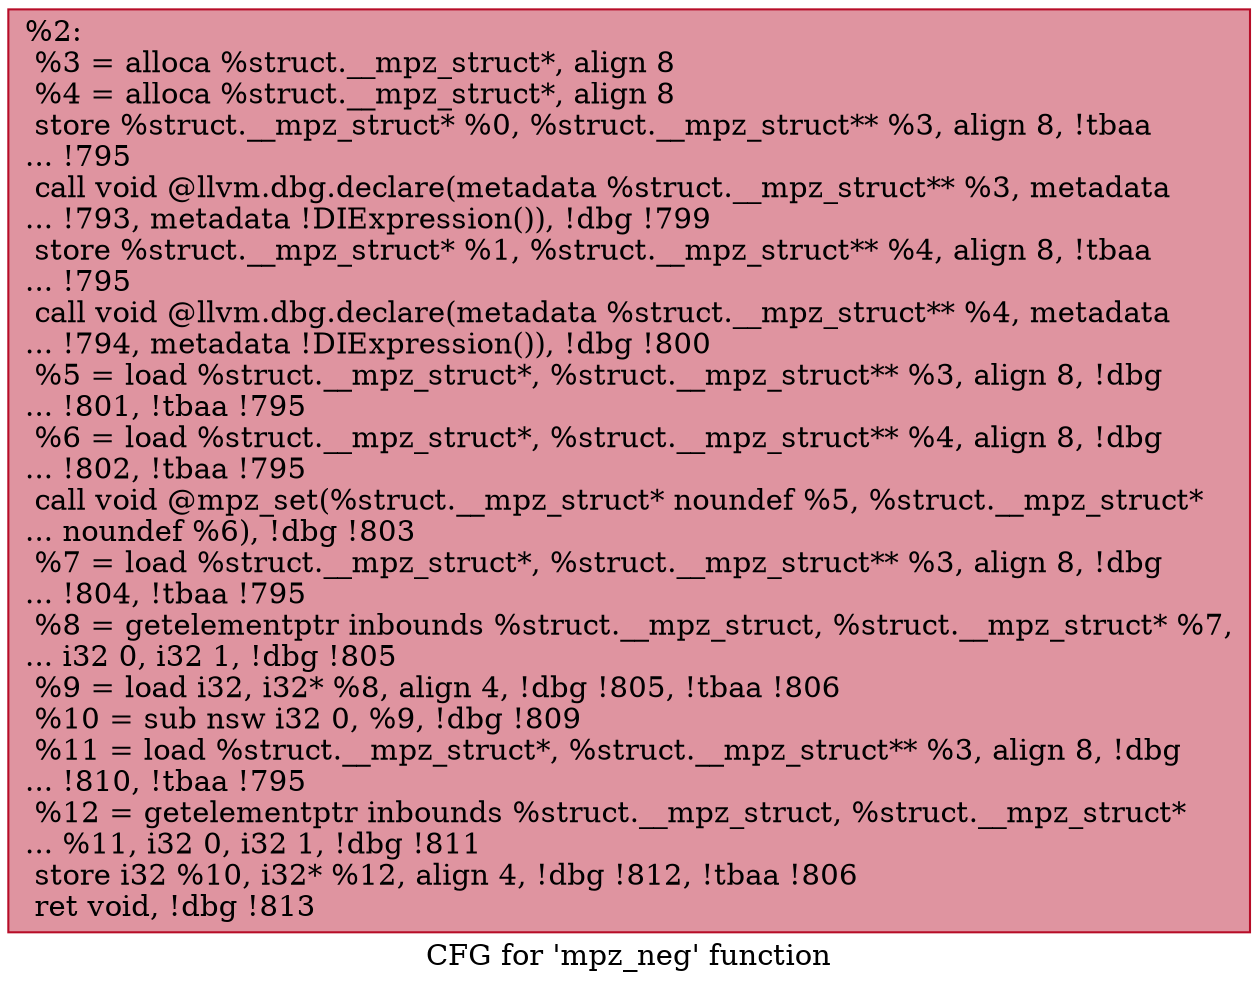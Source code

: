 digraph "CFG for 'mpz_neg' function" {
	label="CFG for 'mpz_neg' function";

	Node0x2618ca0 [shape=record,color="#b70d28ff", style=filled, fillcolor="#b70d2870",label="{%2:\l  %3 = alloca %struct.__mpz_struct*, align 8\l  %4 = alloca %struct.__mpz_struct*, align 8\l  store %struct.__mpz_struct* %0, %struct.__mpz_struct** %3, align 8, !tbaa\l... !795\l  call void @llvm.dbg.declare(metadata %struct.__mpz_struct** %3, metadata\l... !793, metadata !DIExpression()), !dbg !799\l  store %struct.__mpz_struct* %1, %struct.__mpz_struct** %4, align 8, !tbaa\l... !795\l  call void @llvm.dbg.declare(metadata %struct.__mpz_struct** %4, metadata\l... !794, metadata !DIExpression()), !dbg !800\l  %5 = load %struct.__mpz_struct*, %struct.__mpz_struct** %3, align 8, !dbg\l... !801, !tbaa !795\l  %6 = load %struct.__mpz_struct*, %struct.__mpz_struct** %4, align 8, !dbg\l... !802, !tbaa !795\l  call void @mpz_set(%struct.__mpz_struct* noundef %5, %struct.__mpz_struct*\l... noundef %6), !dbg !803\l  %7 = load %struct.__mpz_struct*, %struct.__mpz_struct** %3, align 8, !dbg\l... !804, !tbaa !795\l  %8 = getelementptr inbounds %struct.__mpz_struct, %struct.__mpz_struct* %7,\l... i32 0, i32 1, !dbg !805\l  %9 = load i32, i32* %8, align 4, !dbg !805, !tbaa !806\l  %10 = sub nsw i32 0, %9, !dbg !809\l  %11 = load %struct.__mpz_struct*, %struct.__mpz_struct** %3, align 8, !dbg\l... !810, !tbaa !795\l  %12 = getelementptr inbounds %struct.__mpz_struct, %struct.__mpz_struct*\l... %11, i32 0, i32 1, !dbg !811\l  store i32 %10, i32* %12, align 4, !dbg !812, !tbaa !806\l  ret void, !dbg !813\l}"];
}
